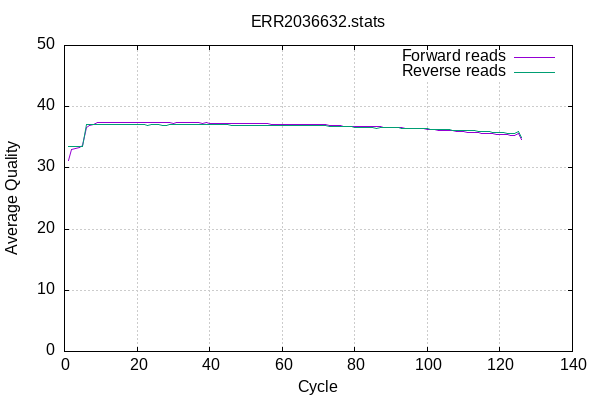 
            set terminal png size 600,400 truecolor
            set output "ERR2036632-quals.png"
            set grid xtics ytics y2tics back lc rgb "#cccccc"
            set ylabel "Average Quality"
            set xlabel "Cycle"
            set yrange [0:50]
            set title "ERR2036632.stats" noenhanced
            plot '-' using 1:2 with lines title 'Forward reads' , '-' using 1:2 with lines title 'Reverse reads'
        1	31.29
2	32.96
3	33.11
4	33.27
5	33.62
6	36.59
7	36.96
8	37.16
9	37.34
10	37.37
11	37.41
12	37.42
13	37.43
14	37.40
15	37.41
16	37.42
17	37.44
18	37.43
19	37.44
20	37.41
21	37.43
22	37.44
23	37.43
24	37.43
25	37.43
26	37.41
27	37.36
28	37.40
29	37.35
30	37.32
31	37.36
32	37.37
33	37.37
34	37.36
35	37.37
36	37.36
37	37.34
38	37.33
39	37.34
40	37.33
41	37.33
42	37.29
43	37.22
44	37.22
45	37.29
46	37.29
47	37.29
48	37.29
49	37.28
50	37.26
51	37.25
52	37.24
53	37.21
54	37.20
55	37.20
56	37.19
57	37.16
58	37.15
59	37.14
60	37.15
61	37.13
62	37.11
63	37.10
64	37.10
65	37.10
66	37.09
67	37.07
68	37.08
69	37.05
70	37.04
71	37.02
72	37.01
73	36.99
74	36.98
75	36.96
76	36.86
77	36.84
78	36.82
79	36.81
80	36.81
81	36.80
82	36.71
83	36.75
84	36.77
85	36.74
86	36.73
87	36.73
88	36.68
89	36.65
90	36.61
91	36.57
92	36.54
93	36.54
94	36.49
95	36.48
96	36.47
97	36.43
98	36.40
99	36.36
100	36.35
101	36.35
102	36.26
103	36.13
104	36.15
105	36.11
106	36.06
107	36.05
108	36.00
109	35.96
110	35.91
111	35.83
112	35.79
113	35.77
114	35.75
115	35.70
116	35.63
117	35.59
118	35.59
119	35.53
120	35.45
121	35.44
122	35.38
123	35.30
124	35.33
125	35.63
126	34.63
end
1	33.48
2	33.48
3	33.51
4	33.45
5	33.46
6	37.03
7	37.10
8	37.07
9	37.09
10	37.12
11	37.11
12	37.12
13	37.09
14	37.05
15	37.03
16	37.03
17	37.04
18	37.02
19	37.03
20	37.07
21	37.06
22	37.07
23	37.00
24	37.01
25	37.04
26	37.03
27	37.00
28	36.99
29	37.01
30	37.06
31	37.07
32	37.08
33	37.08
34	37.06
35	37.05
36	37.04
37	37.01
38	37.02
39	37.04
40	37.04
41	37.04
42	37.03
43	37.02
44	37.03
45	37.01
46	36.98
47	37.00
48	36.99
49	36.99
50	36.99
51	36.99
52	36.98
53	36.99
54	36.96
55	36.98
56	36.97
57	36.94
58	36.95
59	36.96
60	36.91
61	36.92
62	36.91
63	36.88
64	36.86
65	36.88
66	36.88
67	36.88
68	36.87
69	36.87
70	36.87
71	36.87
72	36.86
73	36.83
74	36.83
75	36.83
76	36.80
77	36.78
78	36.78
79	36.75
80	36.68
81	36.63
82	36.58
83	36.54
84	36.53
85	36.57
86	36.51
87	36.54
88	36.56
89	36.55
90	36.56
91	36.56
92	36.53
93	36.50
94	36.49
95	36.43
96	36.46
97	36.44
98	36.41
99	36.40
100	36.40
101	36.22
102	36.26
103	36.25
104	36.25
105	36.25
106	36.23
107	36.19
108	36.18
109	36.15
110	36.14
111	36.07
112	36.06
113	36.03
114	36.01
115	35.94
116	35.94
117	35.89
118	35.81
119	35.77
120	35.74
121	35.71
122	35.68
123	35.67
124	35.69
125	35.89
126	34.99
end
